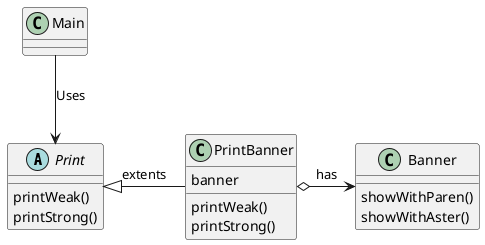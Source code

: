 @startuml Sample2

abstract class Print {
    printWeak()
    printStrong()
}

class PrintBanner {
    banner
    printWeak()
    printStrong()
}

class Banner {
    showWithParen()
    showWithAster()
}

Main --> Print : Uses

Print <|- PrintBanner : extents

PrintBanner o-> Banner : has

@enduml